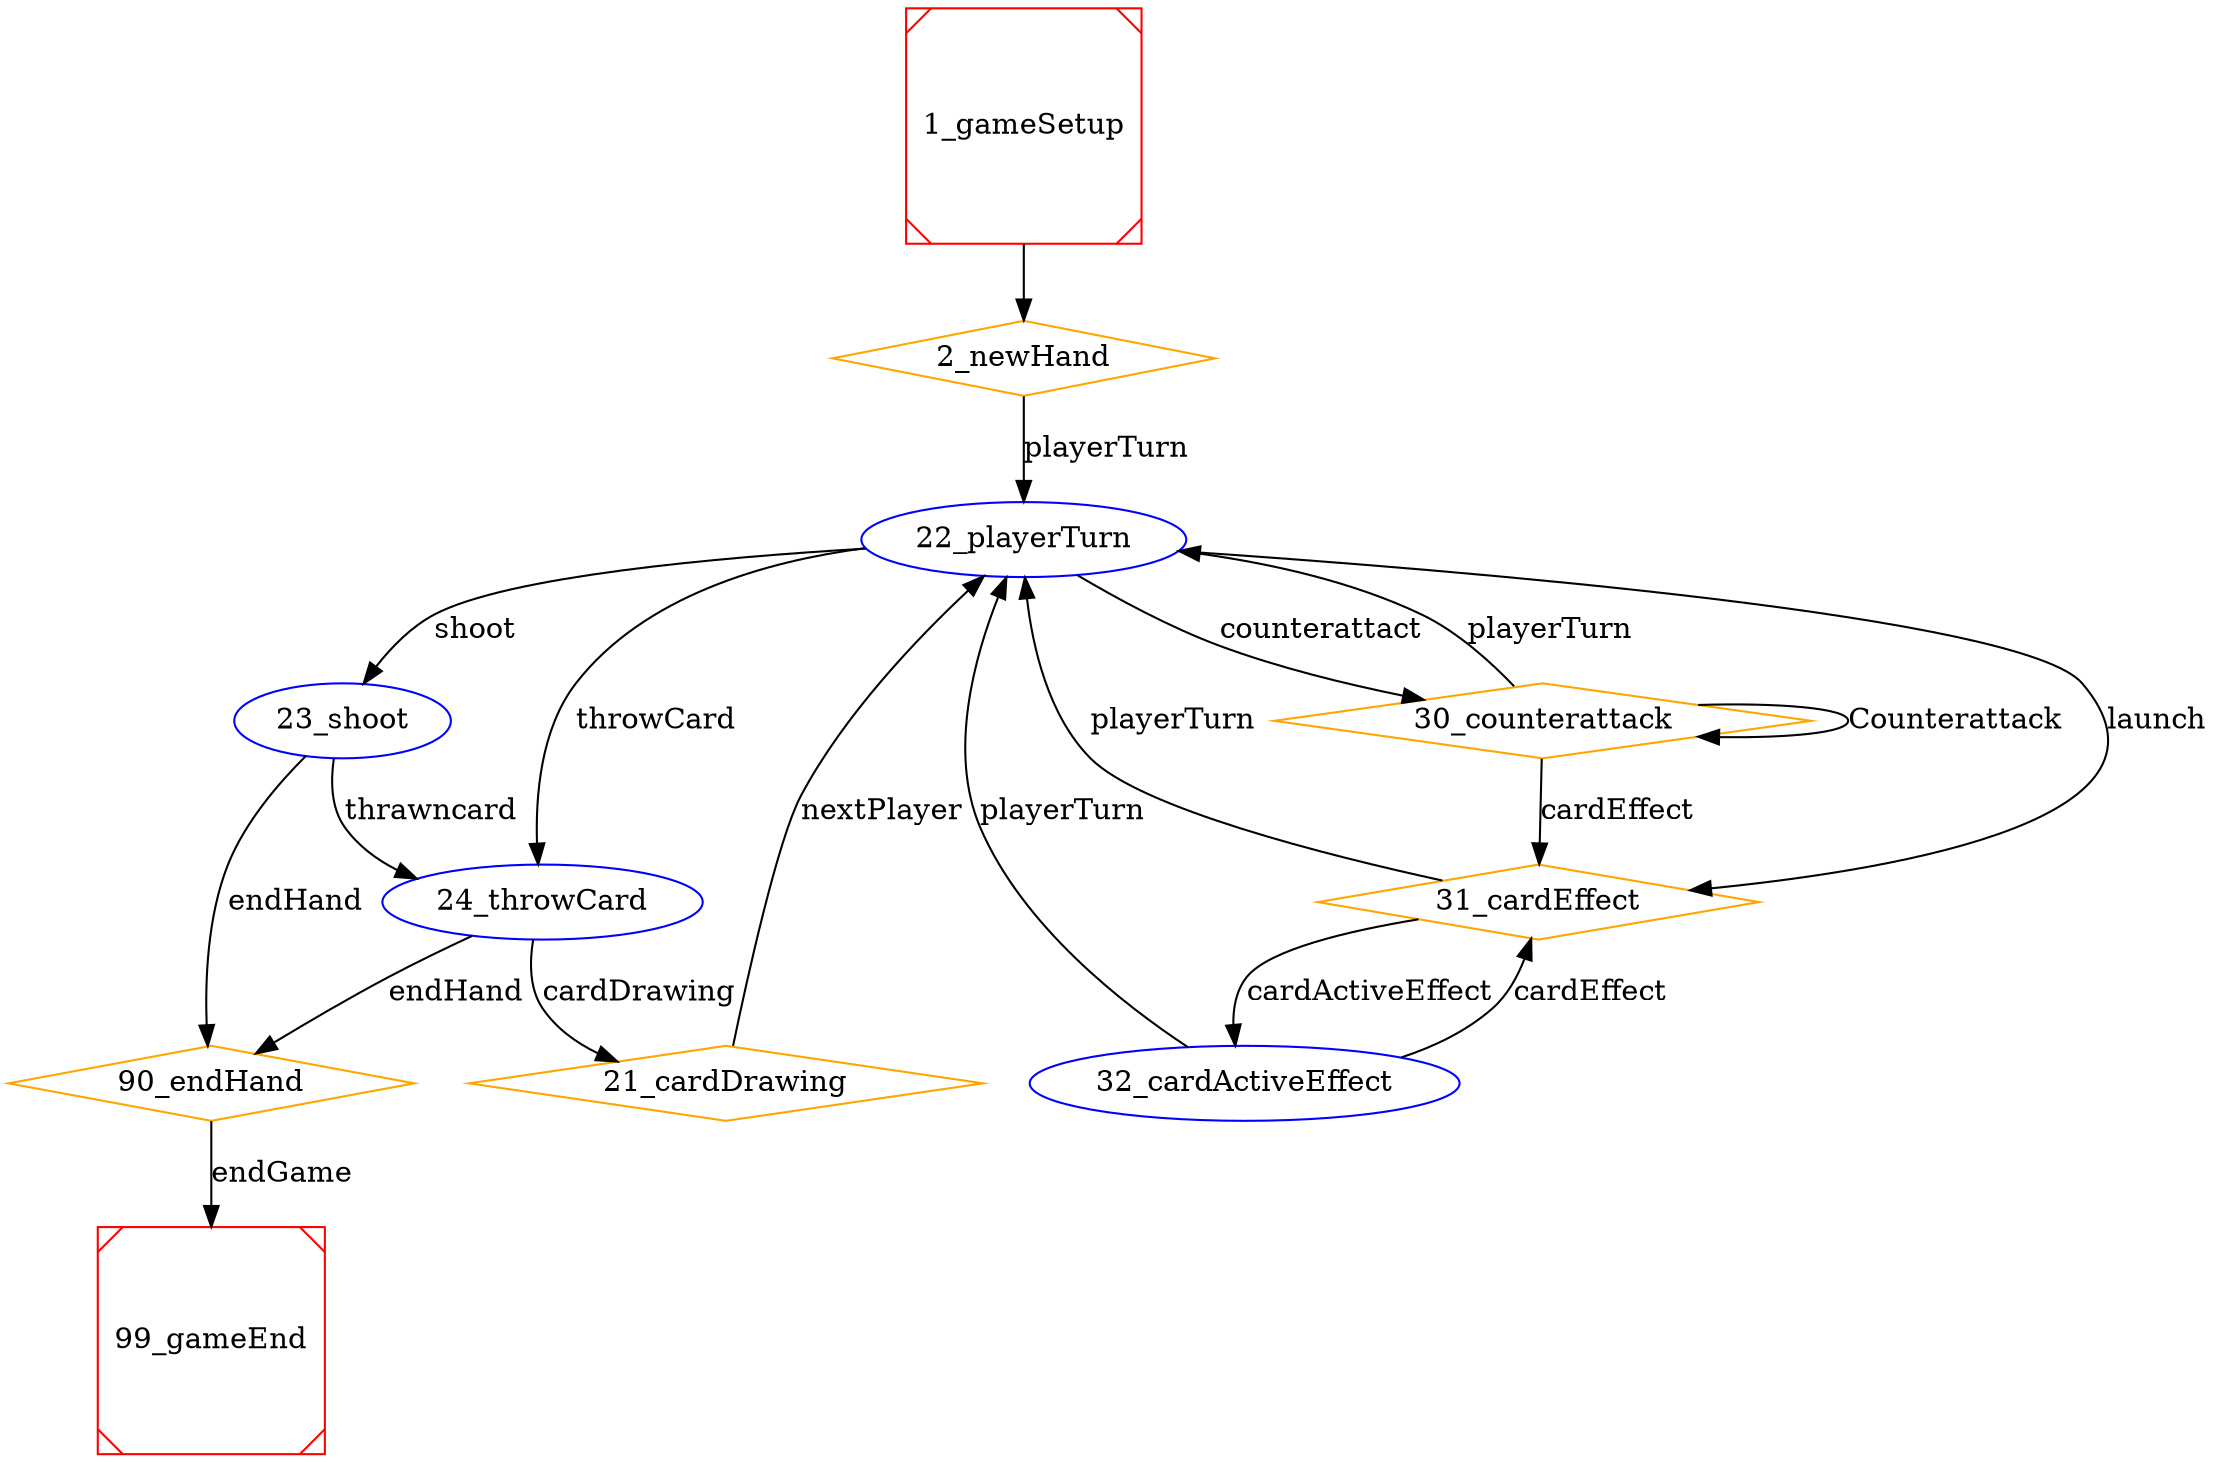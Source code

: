 digraph D {
n1 [label="1_gameSetup" color=red shape=Msquare];
n2 [label="2_newHand" color=orange shape=diamond];
n21 [label="21_cardDrawing" color=orange shape=diamond];
n22 [label="22_playerTurn" color=blue shape=ellipse];
n23 [label="23_shoot" color=blue shape=ellipse];
n24 [label="24_throwCard" color=blue shape=ellipse];
n30 [label="30_counterattack" color=orange shape=diamond];
n31 [label="31_cardEffect" color=orange shape=diamond];
n32 [label="32_cardActiveEffect" color=blue shape=ellipse];
n90 [label="90_endHand" color=orange shape=diamond];
n99 [label="99_gameEnd" color=red shape=Msquare];
n1 -> n2 [label=""];
n2 -> n22 [label="playerTurn"];
n21 -> n22 [label="nextPlayer"];
n22 -> n30 [label="counterattact"];
n22 -> n31 [label="launch"];
n22 -> n23 [label="shoot"];
n22 -> n24 [label="throwCard"];
n23 -> n24 [label="thrawncard"];
n23 -> n90 [label="endHand"];
n24 -> n21 [label="cardDrawing"];
n24 -> n90 [label="endHand"];
n30 -> n22 [label="playerTurn"];
n30 -> n30 [label="Counterattack"];
n30 -> n31 [label="cardEffect"];
n31 -> n22 [label="playerTurn"];
n31 -> n32 [label="cardActiveEffect"];
n32 -> n22 [label="playerTurn"];
n32 -> n31 [label="cardEffect"];
n90 -> n99 [label="endGame"];
}
